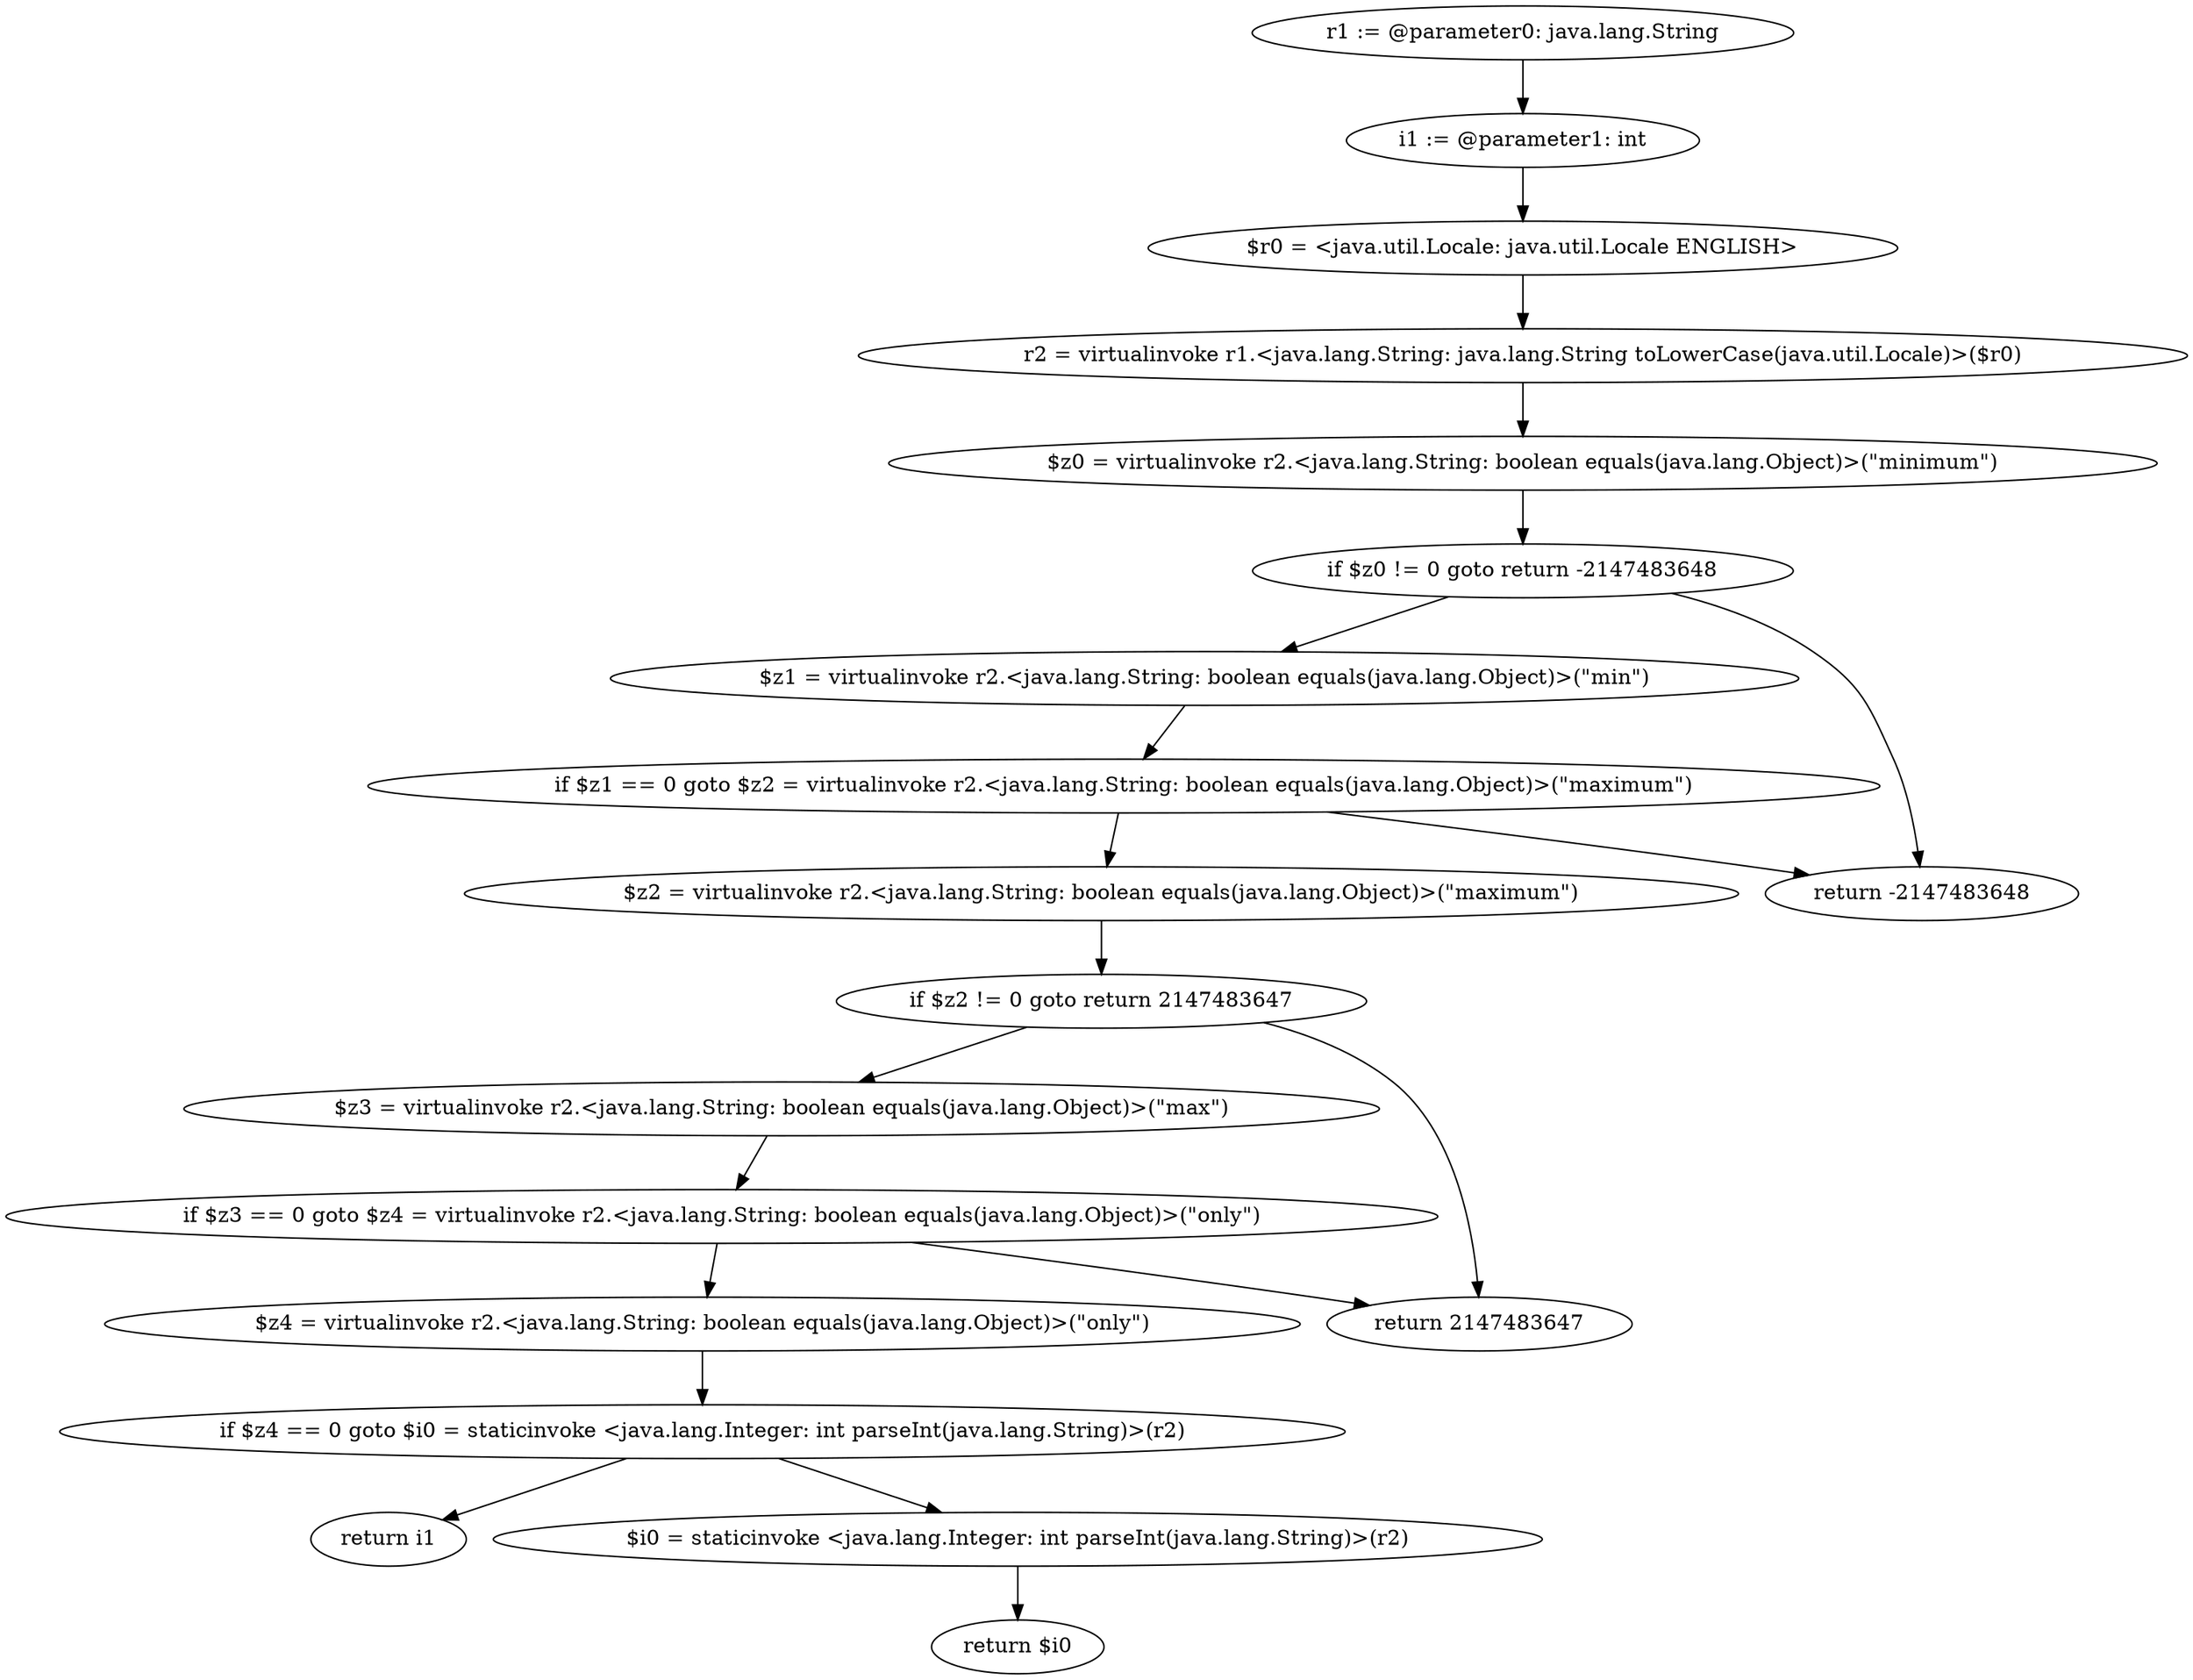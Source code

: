 digraph "unitGraph" {
    "r1 := @parameter0: java.lang.String"
    "i1 := @parameter1: int"
    "$r0 = <java.util.Locale: java.util.Locale ENGLISH>"
    "r2 = virtualinvoke r1.<java.lang.String: java.lang.String toLowerCase(java.util.Locale)>($r0)"
    "$z0 = virtualinvoke r2.<java.lang.String: boolean equals(java.lang.Object)>(\"minimum\")"
    "if $z0 != 0 goto return -2147483648"
    "$z1 = virtualinvoke r2.<java.lang.String: boolean equals(java.lang.Object)>(\"min\")"
    "if $z1 == 0 goto $z2 = virtualinvoke r2.<java.lang.String: boolean equals(java.lang.Object)>(\"maximum\")"
    "return -2147483648"
    "$z2 = virtualinvoke r2.<java.lang.String: boolean equals(java.lang.Object)>(\"maximum\")"
    "if $z2 != 0 goto return 2147483647"
    "$z3 = virtualinvoke r2.<java.lang.String: boolean equals(java.lang.Object)>(\"max\")"
    "if $z3 == 0 goto $z4 = virtualinvoke r2.<java.lang.String: boolean equals(java.lang.Object)>(\"only\")"
    "return 2147483647"
    "$z4 = virtualinvoke r2.<java.lang.String: boolean equals(java.lang.Object)>(\"only\")"
    "if $z4 == 0 goto $i0 = staticinvoke <java.lang.Integer: int parseInt(java.lang.String)>(r2)"
    "return i1"
    "$i0 = staticinvoke <java.lang.Integer: int parseInt(java.lang.String)>(r2)"
    "return $i0"
    "r1 := @parameter0: java.lang.String"->"i1 := @parameter1: int";
    "i1 := @parameter1: int"->"$r0 = <java.util.Locale: java.util.Locale ENGLISH>";
    "$r0 = <java.util.Locale: java.util.Locale ENGLISH>"->"r2 = virtualinvoke r1.<java.lang.String: java.lang.String toLowerCase(java.util.Locale)>($r0)";
    "r2 = virtualinvoke r1.<java.lang.String: java.lang.String toLowerCase(java.util.Locale)>($r0)"->"$z0 = virtualinvoke r2.<java.lang.String: boolean equals(java.lang.Object)>(\"minimum\")";
    "$z0 = virtualinvoke r2.<java.lang.String: boolean equals(java.lang.Object)>(\"minimum\")"->"if $z0 != 0 goto return -2147483648";
    "if $z0 != 0 goto return -2147483648"->"$z1 = virtualinvoke r2.<java.lang.String: boolean equals(java.lang.Object)>(\"min\")";
    "if $z0 != 0 goto return -2147483648"->"return -2147483648";
    "$z1 = virtualinvoke r2.<java.lang.String: boolean equals(java.lang.Object)>(\"min\")"->"if $z1 == 0 goto $z2 = virtualinvoke r2.<java.lang.String: boolean equals(java.lang.Object)>(\"maximum\")";
    "if $z1 == 0 goto $z2 = virtualinvoke r2.<java.lang.String: boolean equals(java.lang.Object)>(\"maximum\")"->"return -2147483648";
    "if $z1 == 0 goto $z2 = virtualinvoke r2.<java.lang.String: boolean equals(java.lang.Object)>(\"maximum\")"->"$z2 = virtualinvoke r2.<java.lang.String: boolean equals(java.lang.Object)>(\"maximum\")";
    "$z2 = virtualinvoke r2.<java.lang.String: boolean equals(java.lang.Object)>(\"maximum\")"->"if $z2 != 0 goto return 2147483647";
    "if $z2 != 0 goto return 2147483647"->"$z3 = virtualinvoke r2.<java.lang.String: boolean equals(java.lang.Object)>(\"max\")";
    "if $z2 != 0 goto return 2147483647"->"return 2147483647";
    "$z3 = virtualinvoke r2.<java.lang.String: boolean equals(java.lang.Object)>(\"max\")"->"if $z3 == 0 goto $z4 = virtualinvoke r2.<java.lang.String: boolean equals(java.lang.Object)>(\"only\")";
    "if $z3 == 0 goto $z4 = virtualinvoke r2.<java.lang.String: boolean equals(java.lang.Object)>(\"only\")"->"return 2147483647";
    "if $z3 == 0 goto $z4 = virtualinvoke r2.<java.lang.String: boolean equals(java.lang.Object)>(\"only\")"->"$z4 = virtualinvoke r2.<java.lang.String: boolean equals(java.lang.Object)>(\"only\")";
    "$z4 = virtualinvoke r2.<java.lang.String: boolean equals(java.lang.Object)>(\"only\")"->"if $z4 == 0 goto $i0 = staticinvoke <java.lang.Integer: int parseInt(java.lang.String)>(r2)";
    "if $z4 == 0 goto $i0 = staticinvoke <java.lang.Integer: int parseInt(java.lang.String)>(r2)"->"return i1";
    "if $z4 == 0 goto $i0 = staticinvoke <java.lang.Integer: int parseInt(java.lang.String)>(r2)"->"$i0 = staticinvoke <java.lang.Integer: int parseInt(java.lang.String)>(r2)";
    "$i0 = staticinvoke <java.lang.Integer: int parseInt(java.lang.String)>(r2)"->"return $i0";
}
